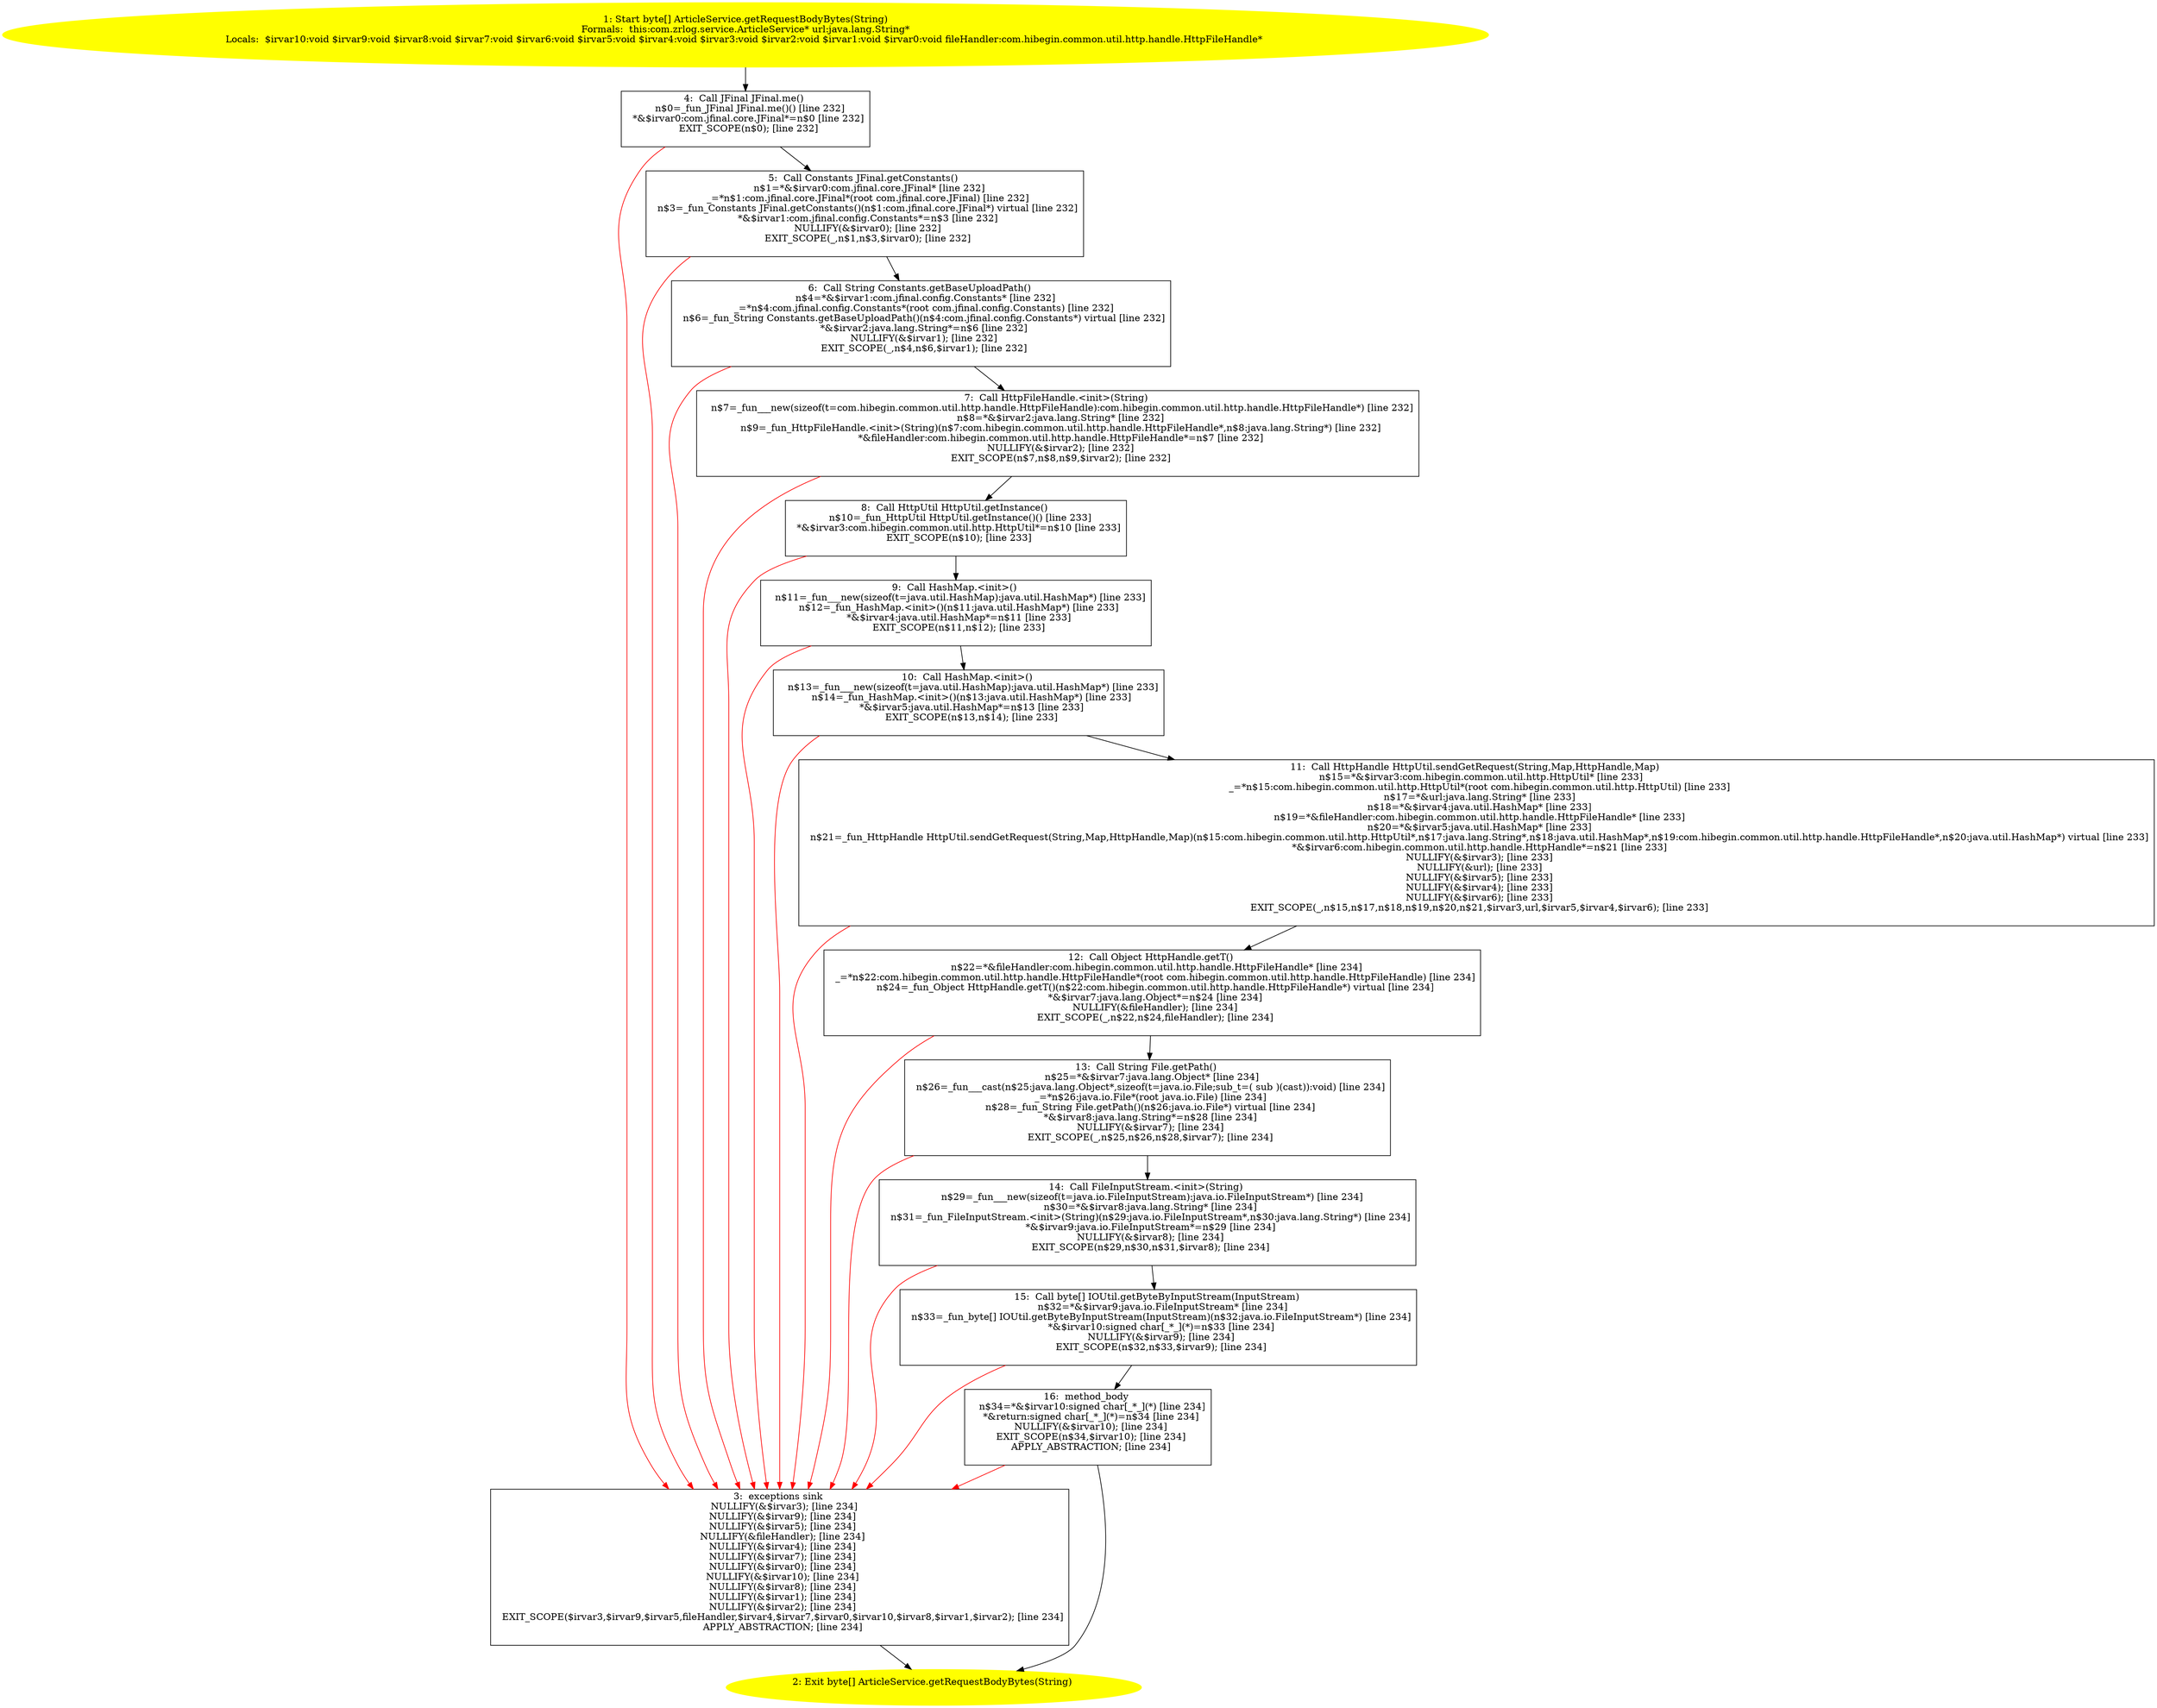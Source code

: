 /* @generated */
digraph cfg {
"com.zrlog.service.ArticleService.getRequestBodyBytes(java.lang.String):byte[].b730c7412f97c4a665711610342dd56b_1" [label="1: Start byte[] ArticleService.getRequestBodyBytes(String)\nFormals:  this:com.zrlog.service.ArticleService* url:java.lang.String*\nLocals:  $irvar10:void $irvar9:void $irvar8:void $irvar7:void $irvar6:void $irvar5:void $irvar4:void $irvar3:void $irvar2:void $irvar1:void $irvar0:void fileHandler:com.hibegin.common.util.http.handle.HttpFileHandle* \n  " color=yellow style=filled]
	

	 "com.zrlog.service.ArticleService.getRequestBodyBytes(java.lang.String):byte[].b730c7412f97c4a665711610342dd56b_1" -> "com.zrlog.service.ArticleService.getRequestBodyBytes(java.lang.String):byte[].b730c7412f97c4a665711610342dd56b_4" ;
"com.zrlog.service.ArticleService.getRequestBodyBytes(java.lang.String):byte[].b730c7412f97c4a665711610342dd56b_2" [label="2: Exit byte[] ArticleService.getRequestBodyBytes(String) \n  " color=yellow style=filled]
	

"com.zrlog.service.ArticleService.getRequestBodyBytes(java.lang.String):byte[].b730c7412f97c4a665711610342dd56b_3" [label="3:  exceptions sink \n   NULLIFY(&$irvar3); [line 234]\n  NULLIFY(&$irvar9); [line 234]\n  NULLIFY(&$irvar5); [line 234]\n  NULLIFY(&fileHandler); [line 234]\n  NULLIFY(&$irvar4); [line 234]\n  NULLIFY(&$irvar7); [line 234]\n  NULLIFY(&$irvar0); [line 234]\n  NULLIFY(&$irvar10); [line 234]\n  NULLIFY(&$irvar8); [line 234]\n  NULLIFY(&$irvar1); [line 234]\n  NULLIFY(&$irvar2); [line 234]\n  EXIT_SCOPE($irvar3,$irvar9,$irvar5,fileHandler,$irvar4,$irvar7,$irvar0,$irvar10,$irvar8,$irvar1,$irvar2); [line 234]\n  APPLY_ABSTRACTION; [line 234]\n " shape="box"]
	

	 "com.zrlog.service.ArticleService.getRequestBodyBytes(java.lang.String):byte[].b730c7412f97c4a665711610342dd56b_3" -> "com.zrlog.service.ArticleService.getRequestBodyBytes(java.lang.String):byte[].b730c7412f97c4a665711610342dd56b_2" ;
"com.zrlog.service.ArticleService.getRequestBodyBytes(java.lang.String):byte[].b730c7412f97c4a665711610342dd56b_4" [label="4:  Call JFinal JFinal.me() \n   n$0=_fun_JFinal JFinal.me()() [line 232]\n  *&$irvar0:com.jfinal.core.JFinal*=n$0 [line 232]\n  EXIT_SCOPE(n$0); [line 232]\n " shape="box"]
	

	 "com.zrlog.service.ArticleService.getRequestBodyBytes(java.lang.String):byte[].b730c7412f97c4a665711610342dd56b_4" -> "com.zrlog.service.ArticleService.getRequestBodyBytes(java.lang.String):byte[].b730c7412f97c4a665711610342dd56b_5" ;
	 "com.zrlog.service.ArticleService.getRequestBodyBytes(java.lang.String):byte[].b730c7412f97c4a665711610342dd56b_4" -> "com.zrlog.service.ArticleService.getRequestBodyBytes(java.lang.String):byte[].b730c7412f97c4a665711610342dd56b_3" [color="red" ];
"com.zrlog.service.ArticleService.getRequestBodyBytes(java.lang.String):byte[].b730c7412f97c4a665711610342dd56b_5" [label="5:  Call Constants JFinal.getConstants() \n   n$1=*&$irvar0:com.jfinal.core.JFinal* [line 232]\n  _=*n$1:com.jfinal.core.JFinal*(root com.jfinal.core.JFinal) [line 232]\n  n$3=_fun_Constants JFinal.getConstants()(n$1:com.jfinal.core.JFinal*) virtual [line 232]\n  *&$irvar1:com.jfinal.config.Constants*=n$3 [line 232]\n  NULLIFY(&$irvar0); [line 232]\n  EXIT_SCOPE(_,n$1,n$3,$irvar0); [line 232]\n " shape="box"]
	

	 "com.zrlog.service.ArticleService.getRequestBodyBytes(java.lang.String):byte[].b730c7412f97c4a665711610342dd56b_5" -> "com.zrlog.service.ArticleService.getRequestBodyBytes(java.lang.String):byte[].b730c7412f97c4a665711610342dd56b_6" ;
	 "com.zrlog.service.ArticleService.getRequestBodyBytes(java.lang.String):byte[].b730c7412f97c4a665711610342dd56b_5" -> "com.zrlog.service.ArticleService.getRequestBodyBytes(java.lang.String):byte[].b730c7412f97c4a665711610342dd56b_3" [color="red" ];
"com.zrlog.service.ArticleService.getRequestBodyBytes(java.lang.String):byte[].b730c7412f97c4a665711610342dd56b_6" [label="6:  Call String Constants.getBaseUploadPath() \n   n$4=*&$irvar1:com.jfinal.config.Constants* [line 232]\n  _=*n$4:com.jfinal.config.Constants*(root com.jfinal.config.Constants) [line 232]\n  n$6=_fun_String Constants.getBaseUploadPath()(n$4:com.jfinal.config.Constants*) virtual [line 232]\n  *&$irvar2:java.lang.String*=n$6 [line 232]\n  NULLIFY(&$irvar1); [line 232]\n  EXIT_SCOPE(_,n$4,n$6,$irvar1); [line 232]\n " shape="box"]
	

	 "com.zrlog.service.ArticleService.getRequestBodyBytes(java.lang.String):byte[].b730c7412f97c4a665711610342dd56b_6" -> "com.zrlog.service.ArticleService.getRequestBodyBytes(java.lang.String):byte[].b730c7412f97c4a665711610342dd56b_7" ;
	 "com.zrlog.service.ArticleService.getRequestBodyBytes(java.lang.String):byte[].b730c7412f97c4a665711610342dd56b_6" -> "com.zrlog.service.ArticleService.getRequestBodyBytes(java.lang.String):byte[].b730c7412f97c4a665711610342dd56b_3" [color="red" ];
"com.zrlog.service.ArticleService.getRequestBodyBytes(java.lang.String):byte[].b730c7412f97c4a665711610342dd56b_7" [label="7:  Call HttpFileHandle.<init>(String) \n   n$7=_fun___new(sizeof(t=com.hibegin.common.util.http.handle.HttpFileHandle):com.hibegin.common.util.http.handle.HttpFileHandle*) [line 232]\n  n$8=*&$irvar2:java.lang.String* [line 232]\n  n$9=_fun_HttpFileHandle.<init>(String)(n$7:com.hibegin.common.util.http.handle.HttpFileHandle*,n$8:java.lang.String*) [line 232]\n  *&fileHandler:com.hibegin.common.util.http.handle.HttpFileHandle*=n$7 [line 232]\n  NULLIFY(&$irvar2); [line 232]\n  EXIT_SCOPE(n$7,n$8,n$9,$irvar2); [line 232]\n " shape="box"]
	

	 "com.zrlog.service.ArticleService.getRequestBodyBytes(java.lang.String):byte[].b730c7412f97c4a665711610342dd56b_7" -> "com.zrlog.service.ArticleService.getRequestBodyBytes(java.lang.String):byte[].b730c7412f97c4a665711610342dd56b_8" ;
	 "com.zrlog.service.ArticleService.getRequestBodyBytes(java.lang.String):byte[].b730c7412f97c4a665711610342dd56b_7" -> "com.zrlog.service.ArticleService.getRequestBodyBytes(java.lang.String):byte[].b730c7412f97c4a665711610342dd56b_3" [color="red" ];
"com.zrlog.service.ArticleService.getRequestBodyBytes(java.lang.String):byte[].b730c7412f97c4a665711610342dd56b_8" [label="8:  Call HttpUtil HttpUtil.getInstance() \n   n$10=_fun_HttpUtil HttpUtil.getInstance()() [line 233]\n  *&$irvar3:com.hibegin.common.util.http.HttpUtil*=n$10 [line 233]\n  EXIT_SCOPE(n$10); [line 233]\n " shape="box"]
	

	 "com.zrlog.service.ArticleService.getRequestBodyBytes(java.lang.String):byte[].b730c7412f97c4a665711610342dd56b_8" -> "com.zrlog.service.ArticleService.getRequestBodyBytes(java.lang.String):byte[].b730c7412f97c4a665711610342dd56b_9" ;
	 "com.zrlog.service.ArticleService.getRequestBodyBytes(java.lang.String):byte[].b730c7412f97c4a665711610342dd56b_8" -> "com.zrlog.service.ArticleService.getRequestBodyBytes(java.lang.String):byte[].b730c7412f97c4a665711610342dd56b_3" [color="red" ];
"com.zrlog.service.ArticleService.getRequestBodyBytes(java.lang.String):byte[].b730c7412f97c4a665711610342dd56b_9" [label="9:  Call HashMap.<init>() \n   n$11=_fun___new(sizeof(t=java.util.HashMap):java.util.HashMap*) [line 233]\n  n$12=_fun_HashMap.<init>()(n$11:java.util.HashMap*) [line 233]\n  *&$irvar4:java.util.HashMap*=n$11 [line 233]\n  EXIT_SCOPE(n$11,n$12); [line 233]\n " shape="box"]
	

	 "com.zrlog.service.ArticleService.getRequestBodyBytes(java.lang.String):byte[].b730c7412f97c4a665711610342dd56b_9" -> "com.zrlog.service.ArticleService.getRequestBodyBytes(java.lang.String):byte[].b730c7412f97c4a665711610342dd56b_10" ;
	 "com.zrlog.service.ArticleService.getRequestBodyBytes(java.lang.String):byte[].b730c7412f97c4a665711610342dd56b_9" -> "com.zrlog.service.ArticleService.getRequestBodyBytes(java.lang.String):byte[].b730c7412f97c4a665711610342dd56b_3" [color="red" ];
"com.zrlog.service.ArticleService.getRequestBodyBytes(java.lang.String):byte[].b730c7412f97c4a665711610342dd56b_10" [label="10:  Call HashMap.<init>() \n   n$13=_fun___new(sizeof(t=java.util.HashMap):java.util.HashMap*) [line 233]\n  n$14=_fun_HashMap.<init>()(n$13:java.util.HashMap*) [line 233]\n  *&$irvar5:java.util.HashMap*=n$13 [line 233]\n  EXIT_SCOPE(n$13,n$14); [line 233]\n " shape="box"]
	

	 "com.zrlog.service.ArticleService.getRequestBodyBytes(java.lang.String):byte[].b730c7412f97c4a665711610342dd56b_10" -> "com.zrlog.service.ArticleService.getRequestBodyBytes(java.lang.String):byte[].b730c7412f97c4a665711610342dd56b_11" ;
	 "com.zrlog.service.ArticleService.getRequestBodyBytes(java.lang.String):byte[].b730c7412f97c4a665711610342dd56b_10" -> "com.zrlog.service.ArticleService.getRequestBodyBytes(java.lang.String):byte[].b730c7412f97c4a665711610342dd56b_3" [color="red" ];
"com.zrlog.service.ArticleService.getRequestBodyBytes(java.lang.String):byte[].b730c7412f97c4a665711610342dd56b_11" [label="11:  Call HttpHandle HttpUtil.sendGetRequest(String,Map,HttpHandle,Map) \n   n$15=*&$irvar3:com.hibegin.common.util.http.HttpUtil* [line 233]\n  _=*n$15:com.hibegin.common.util.http.HttpUtil*(root com.hibegin.common.util.http.HttpUtil) [line 233]\n  n$17=*&url:java.lang.String* [line 233]\n  n$18=*&$irvar4:java.util.HashMap* [line 233]\n  n$19=*&fileHandler:com.hibegin.common.util.http.handle.HttpFileHandle* [line 233]\n  n$20=*&$irvar5:java.util.HashMap* [line 233]\n  n$21=_fun_HttpHandle HttpUtil.sendGetRequest(String,Map,HttpHandle,Map)(n$15:com.hibegin.common.util.http.HttpUtil*,n$17:java.lang.String*,n$18:java.util.HashMap*,n$19:com.hibegin.common.util.http.handle.HttpFileHandle*,n$20:java.util.HashMap*) virtual [line 233]\n  *&$irvar6:com.hibegin.common.util.http.handle.HttpHandle*=n$21 [line 233]\n  NULLIFY(&$irvar3); [line 233]\n  NULLIFY(&url); [line 233]\n  NULLIFY(&$irvar5); [line 233]\n  NULLIFY(&$irvar4); [line 233]\n  NULLIFY(&$irvar6); [line 233]\n  EXIT_SCOPE(_,n$15,n$17,n$18,n$19,n$20,n$21,$irvar3,url,$irvar5,$irvar4,$irvar6); [line 233]\n " shape="box"]
	

	 "com.zrlog.service.ArticleService.getRequestBodyBytes(java.lang.String):byte[].b730c7412f97c4a665711610342dd56b_11" -> "com.zrlog.service.ArticleService.getRequestBodyBytes(java.lang.String):byte[].b730c7412f97c4a665711610342dd56b_12" ;
	 "com.zrlog.service.ArticleService.getRequestBodyBytes(java.lang.String):byte[].b730c7412f97c4a665711610342dd56b_11" -> "com.zrlog.service.ArticleService.getRequestBodyBytes(java.lang.String):byte[].b730c7412f97c4a665711610342dd56b_3" [color="red" ];
"com.zrlog.service.ArticleService.getRequestBodyBytes(java.lang.String):byte[].b730c7412f97c4a665711610342dd56b_12" [label="12:  Call Object HttpHandle.getT() \n   n$22=*&fileHandler:com.hibegin.common.util.http.handle.HttpFileHandle* [line 234]\n  _=*n$22:com.hibegin.common.util.http.handle.HttpFileHandle*(root com.hibegin.common.util.http.handle.HttpFileHandle) [line 234]\n  n$24=_fun_Object HttpHandle.getT()(n$22:com.hibegin.common.util.http.handle.HttpFileHandle*) virtual [line 234]\n  *&$irvar7:java.lang.Object*=n$24 [line 234]\n  NULLIFY(&fileHandler); [line 234]\n  EXIT_SCOPE(_,n$22,n$24,fileHandler); [line 234]\n " shape="box"]
	

	 "com.zrlog.service.ArticleService.getRequestBodyBytes(java.lang.String):byte[].b730c7412f97c4a665711610342dd56b_12" -> "com.zrlog.service.ArticleService.getRequestBodyBytes(java.lang.String):byte[].b730c7412f97c4a665711610342dd56b_13" ;
	 "com.zrlog.service.ArticleService.getRequestBodyBytes(java.lang.String):byte[].b730c7412f97c4a665711610342dd56b_12" -> "com.zrlog.service.ArticleService.getRequestBodyBytes(java.lang.String):byte[].b730c7412f97c4a665711610342dd56b_3" [color="red" ];
"com.zrlog.service.ArticleService.getRequestBodyBytes(java.lang.String):byte[].b730c7412f97c4a665711610342dd56b_13" [label="13:  Call String File.getPath() \n   n$25=*&$irvar7:java.lang.Object* [line 234]\n  n$26=_fun___cast(n$25:java.lang.Object*,sizeof(t=java.io.File;sub_t=( sub )(cast)):void) [line 234]\n  _=*n$26:java.io.File*(root java.io.File) [line 234]\n  n$28=_fun_String File.getPath()(n$26:java.io.File*) virtual [line 234]\n  *&$irvar8:java.lang.String*=n$28 [line 234]\n  NULLIFY(&$irvar7); [line 234]\n  EXIT_SCOPE(_,n$25,n$26,n$28,$irvar7); [line 234]\n " shape="box"]
	

	 "com.zrlog.service.ArticleService.getRequestBodyBytes(java.lang.String):byte[].b730c7412f97c4a665711610342dd56b_13" -> "com.zrlog.service.ArticleService.getRequestBodyBytes(java.lang.String):byte[].b730c7412f97c4a665711610342dd56b_14" ;
	 "com.zrlog.service.ArticleService.getRequestBodyBytes(java.lang.String):byte[].b730c7412f97c4a665711610342dd56b_13" -> "com.zrlog.service.ArticleService.getRequestBodyBytes(java.lang.String):byte[].b730c7412f97c4a665711610342dd56b_3" [color="red" ];
"com.zrlog.service.ArticleService.getRequestBodyBytes(java.lang.String):byte[].b730c7412f97c4a665711610342dd56b_14" [label="14:  Call FileInputStream.<init>(String) \n   n$29=_fun___new(sizeof(t=java.io.FileInputStream):java.io.FileInputStream*) [line 234]\n  n$30=*&$irvar8:java.lang.String* [line 234]\n  n$31=_fun_FileInputStream.<init>(String)(n$29:java.io.FileInputStream*,n$30:java.lang.String*) [line 234]\n  *&$irvar9:java.io.FileInputStream*=n$29 [line 234]\n  NULLIFY(&$irvar8); [line 234]\n  EXIT_SCOPE(n$29,n$30,n$31,$irvar8); [line 234]\n " shape="box"]
	

	 "com.zrlog.service.ArticleService.getRequestBodyBytes(java.lang.String):byte[].b730c7412f97c4a665711610342dd56b_14" -> "com.zrlog.service.ArticleService.getRequestBodyBytes(java.lang.String):byte[].b730c7412f97c4a665711610342dd56b_15" ;
	 "com.zrlog.service.ArticleService.getRequestBodyBytes(java.lang.String):byte[].b730c7412f97c4a665711610342dd56b_14" -> "com.zrlog.service.ArticleService.getRequestBodyBytes(java.lang.String):byte[].b730c7412f97c4a665711610342dd56b_3" [color="red" ];
"com.zrlog.service.ArticleService.getRequestBodyBytes(java.lang.String):byte[].b730c7412f97c4a665711610342dd56b_15" [label="15:  Call byte[] IOUtil.getByteByInputStream(InputStream) \n   n$32=*&$irvar9:java.io.FileInputStream* [line 234]\n  n$33=_fun_byte[] IOUtil.getByteByInputStream(InputStream)(n$32:java.io.FileInputStream*) [line 234]\n  *&$irvar10:signed char[_*_](*)=n$33 [line 234]\n  NULLIFY(&$irvar9); [line 234]\n  EXIT_SCOPE(n$32,n$33,$irvar9); [line 234]\n " shape="box"]
	

	 "com.zrlog.service.ArticleService.getRequestBodyBytes(java.lang.String):byte[].b730c7412f97c4a665711610342dd56b_15" -> "com.zrlog.service.ArticleService.getRequestBodyBytes(java.lang.String):byte[].b730c7412f97c4a665711610342dd56b_16" ;
	 "com.zrlog.service.ArticleService.getRequestBodyBytes(java.lang.String):byte[].b730c7412f97c4a665711610342dd56b_15" -> "com.zrlog.service.ArticleService.getRequestBodyBytes(java.lang.String):byte[].b730c7412f97c4a665711610342dd56b_3" [color="red" ];
"com.zrlog.service.ArticleService.getRequestBodyBytes(java.lang.String):byte[].b730c7412f97c4a665711610342dd56b_16" [label="16:  method_body \n   n$34=*&$irvar10:signed char[_*_](*) [line 234]\n  *&return:signed char[_*_](*)=n$34 [line 234]\n  NULLIFY(&$irvar10); [line 234]\n  EXIT_SCOPE(n$34,$irvar10); [line 234]\n  APPLY_ABSTRACTION; [line 234]\n " shape="box"]
	

	 "com.zrlog.service.ArticleService.getRequestBodyBytes(java.lang.String):byte[].b730c7412f97c4a665711610342dd56b_16" -> "com.zrlog.service.ArticleService.getRequestBodyBytes(java.lang.String):byte[].b730c7412f97c4a665711610342dd56b_2" ;
	 "com.zrlog.service.ArticleService.getRequestBodyBytes(java.lang.String):byte[].b730c7412f97c4a665711610342dd56b_16" -> "com.zrlog.service.ArticleService.getRequestBodyBytes(java.lang.String):byte[].b730c7412f97c4a665711610342dd56b_3" [color="red" ];
}
